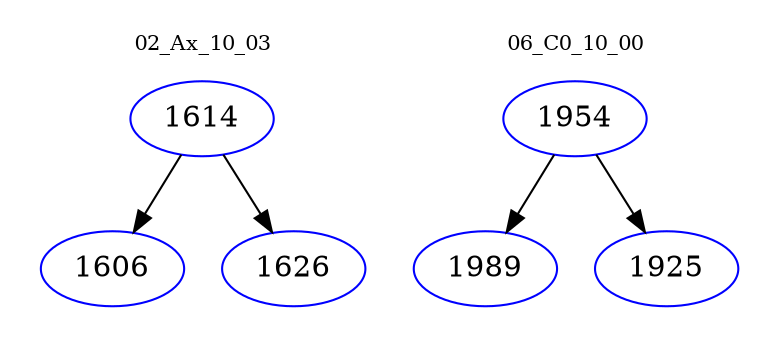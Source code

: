 digraph{
subgraph cluster_0 {
color = white
label = "02_Ax_10_03";
fontsize=10;
T0_1614 [label="1614", color="blue"]
T0_1614 -> T0_1606 [color="black"]
T0_1606 [label="1606", color="blue"]
T0_1614 -> T0_1626 [color="black"]
T0_1626 [label="1626", color="blue"]
}
subgraph cluster_1 {
color = white
label = "06_C0_10_00";
fontsize=10;
T1_1954 [label="1954", color="blue"]
T1_1954 -> T1_1989 [color="black"]
T1_1989 [label="1989", color="blue"]
T1_1954 -> T1_1925 [color="black"]
T1_1925 [label="1925", color="blue"]
}
}
